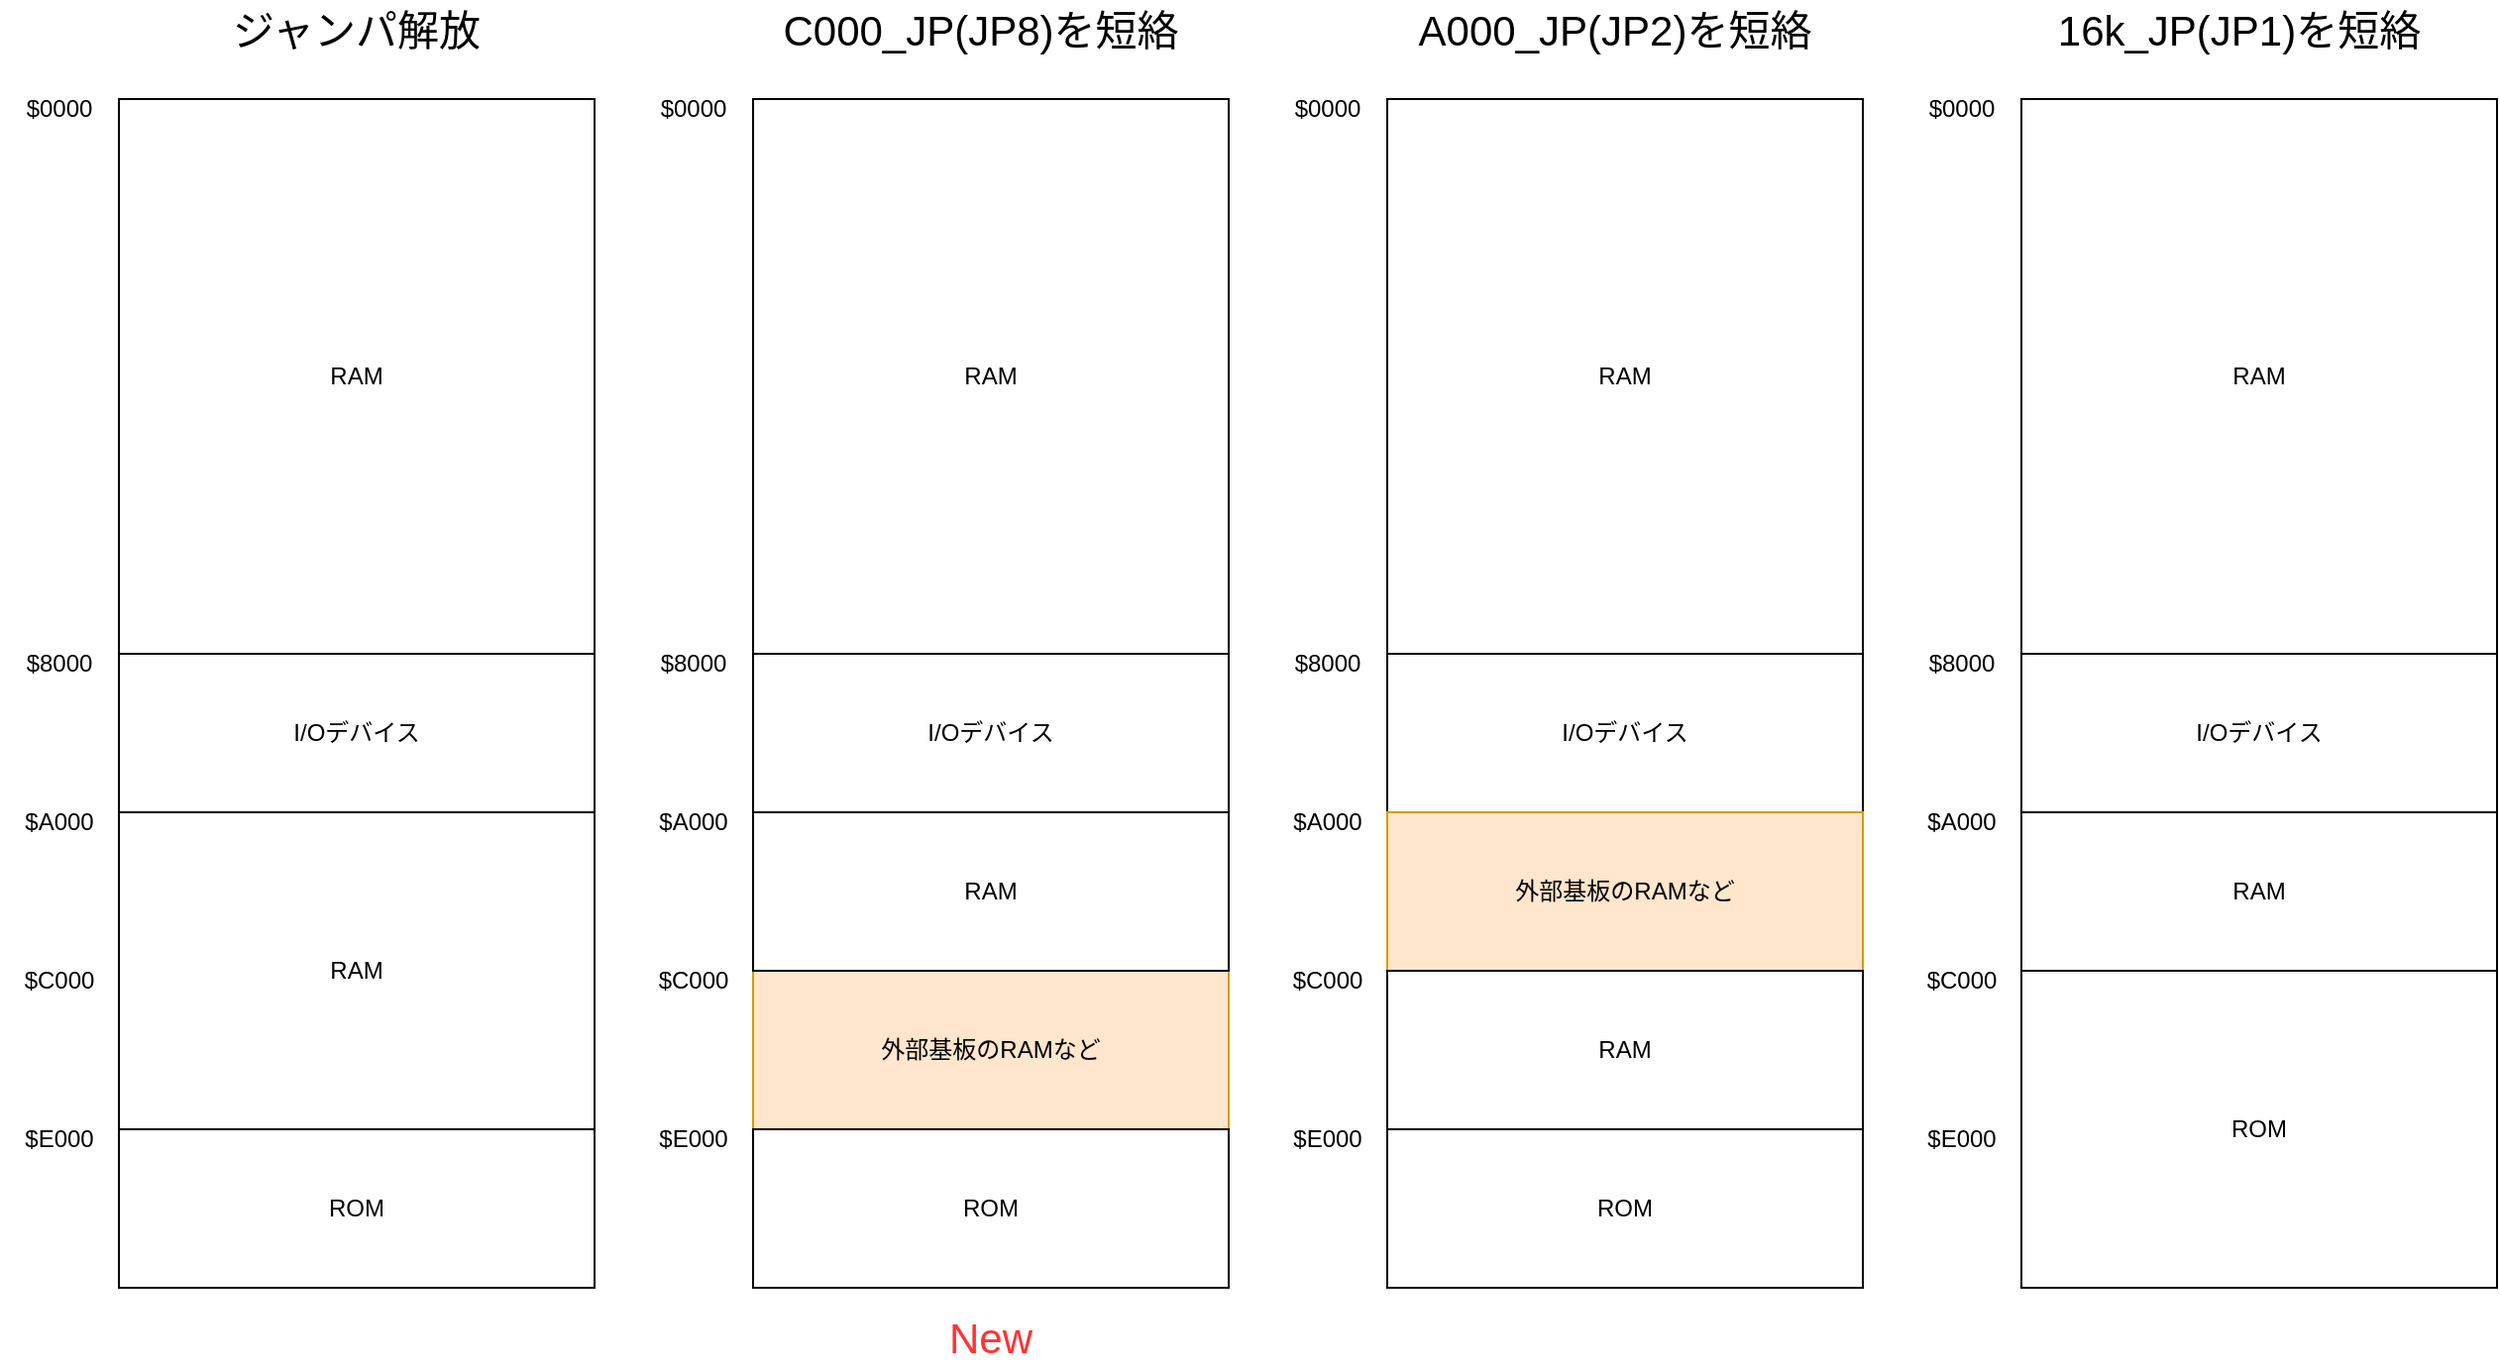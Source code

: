 <mxfile version="16.5.1" type="device"><diagram id="sXQaLuw93szopUMt0VKV" name="ページ1"><mxGraphModel dx="3235" dy="1212" grid="0" gridSize="10" guides="1" tooltips="1" connect="1" arrows="1" fold="1" page="1" pageScale="1" pageWidth="1169" pageHeight="827" math="0" shadow="0"><root><mxCell id="0"/><mxCell id="1" parent="0"/><mxCell id="LLJNX7MqW4J7nrKho1GF-1" value="I/Oデバイス" style="rounded=0;whiteSpace=wrap;html=1;" parent="1" vertex="1"><mxGeometry x="120" y="360" width="240" height="80" as="geometry"/></mxCell><mxCell id="LLJNX7MqW4J7nrKho1GF-2" value="外部基板のRAMなど" style="rounded=0;whiteSpace=wrap;html=1;fillColor=#ffe6cc;strokeColor=#d79b00;" parent="1" vertex="1"><mxGeometry x="120" y="520" width="240" height="80" as="geometry"/></mxCell><mxCell id="LLJNX7MqW4J7nrKho1GF-3" value="RAM" style="rounded=0;whiteSpace=wrap;html=1;" parent="1" vertex="1"><mxGeometry x="120" y="440" width="240" height="80" as="geometry"/></mxCell><mxCell id="LLJNX7MqW4J7nrKho1GF-4" value="ROM" style="rounded=0;whiteSpace=wrap;html=1;" parent="1" vertex="1"><mxGeometry x="120" y="600" width="240" height="80" as="geometry"/></mxCell><mxCell id="LLJNX7MqW4J7nrKho1GF-5" value="RAM" style="rounded=0;whiteSpace=wrap;html=1;" parent="1" vertex="1"><mxGeometry x="120" y="80" width="240" height="280" as="geometry"/></mxCell><mxCell id="LLJNX7MqW4J7nrKho1GF-6" value="&lt;span&gt;I/Oデバイス&lt;/span&gt;" style="rounded=0;whiteSpace=wrap;html=1;" parent="1" vertex="1"><mxGeometry x="-200" y="360" width="240" height="80" as="geometry"/></mxCell><mxCell id="LLJNX7MqW4J7nrKho1GF-7" value="RAM" style="rounded=0;whiteSpace=wrap;html=1;" parent="1" vertex="1"><mxGeometry x="-200" y="440" width="240" height="160" as="geometry"/></mxCell><mxCell id="LLJNX7MqW4J7nrKho1GF-9" value="ROM" style="rounded=0;whiteSpace=wrap;html=1;" parent="1" vertex="1"><mxGeometry x="-200" y="600" width="240" height="80" as="geometry"/></mxCell><mxCell id="LLJNX7MqW4J7nrKho1GF-10" value="RAM" style="rounded=0;whiteSpace=wrap;html=1;" parent="1" vertex="1"><mxGeometry x="-200" y="80" width="240" height="280" as="geometry"/></mxCell><mxCell id="LLJNX7MqW4J7nrKho1GF-11" value="$0000" style="text;html=1;strokeColor=none;fillColor=none;align=center;verticalAlign=middle;whiteSpace=wrap;rounded=0;" parent="1" vertex="1"><mxGeometry x="60" y="70" width="60" height="30" as="geometry"/></mxCell><mxCell id="LLJNX7MqW4J7nrKho1GF-12" value="$8000" style="text;html=1;strokeColor=none;fillColor=none;align=center;verticalAlign=middle;whiteSpace=wrap;rounded=0;" parent="1" vertex="1"><mxGeometry x="60" y="350" width="60" height="30" as="geometry"/></mxCell><mxCell id="LLJNX7MqW4J7nrKho1GF-13" value="$A000" style="text;html=1;strokeColor=none;fillColor=none;align=center;verticalAlign=middle;whiteSpace=wrap;rounded=0;" parent="1" vertex="1"><mxGeometry x="60" y="430" width="60" height="30" as="geometry"/></mxCell><mxCell id="LLJNX7MqW4J7nrKho1GF-14" value="$C000" style="text;html=1;strokeColor=none;fillColor=none;align=center;verticalAlign=middle;whiteSpace=wrap;rounded=0;" parent="1" vertex="1"><mxGeometry x="60" y="510" width="60" height="30" as="geometry"/></mxCell><mxCell id="LLJNX7MqW4J7nrKho1GF-15" value="$E000" style="text;html=1;strokeColor=none;fillColor=none;align=center;verticalAlign=middle;whiteSpace=wrap;rounded=0;" parent="1" vertex="1"><mxGeometry x="60" y="590" width="60" height="30" as="geometry"/></mxCell><mxCell id="LLJNX7MqW4J7nrKho1GF-16" value="$0000" style="text;html=1;strokeColor=none;fillColor=none;align=center;verticalAlign=middle;whiteSpace=wrap;rounded=0;" parent="1" vertex="1"><mxGeometry x="-260" y="70" width="60" height="30" as="geometry"/></mxCell><mxCell id="LLJNX7MqW4J7nrKho1GF-17" value="$8000" style="text;html=1;strokeColor=none;fillColor=none;align=center;verticalAlign=middle;whiteSpace=wrap;rounded=0;" parent="1" vertex="1"><mxGeometry x="-260" y="350" width="60" height="30" as="geometry"/></mxCell><mxCell id="LLJNX7MqW4J7nrKho1GF-18" value="$A000" style="text;html=1;strokeColor=none;fillColor=none;align=center;verticalAlign=middle;whiteSpace=wrap;rounded=0;" parent="1" vertex="1"><mxGeometry x="-260" y="430" width="60" height="30" as="geometry"/></mxCell><mxCell id="LLJNX7MqW4J7nrKho1GF-19" value="$C000" style="text;html=1;strokeColor=none;fillColor=none;align=center;verticalAlign=middle;whiteSpace=wrap;rounded=0;" parent="1" vertex="1"><mxGeometry x="-260" y="510" width="60" height="30" as="geometry"/></mxCell><mxCell id="LLJNX7MqW4J7nrKho1GF-20" value="$E000" style="text;html=1;strokeColor=none;fillColor=none;align=center;verticalAlign=middle;whiteSpace=wrap;rounded=0;" parent="1" vertex="1"><mxGeometry x="-260" y="590" width="60" height="30" as="geometry"/></mxCell><mxCell id="LLJNX7MqW4J7nrKho1GF-21" value="&lt;span&gt;I/Oデバイス&lt;/span&gt;" style="rounded=0;whiteSpace=wrap;html=1;" parent="1" vertex="1"><mxGeometry x="760" y="360" width="240" height="80" as="geometry"/></mxCell><mxCell id="LLJNX7MqW4J7nrKho1GF-22" value="RAM" style="rounded=0;whiteSpace=wrap;html=1;" parent="1" vertex="1"><mxGeometry x="760" y="440" width="240" height="80" as="geometry"/></mxCell><mxCell id="LLJNX7MqW4J7nrKho1GF-23" value="ROM" style="rounded=0;whiteSpace=wrap;html=1;" parent="1" vertex="1"><mxGeometry x="760" y="520" width="240" height="160" as="geometry"/></mxCell><mxCell id="LLJNX7MqW4J7nrKho1GF-24" value="RAM" style="rounded=0;whiteSpace=wrap;html=1;" parent="1" vertex="1"><mxGeometry x="760" y="80" width="240" height="280" as="geometry"/></mxCell><mxCell id="LLJNX7MqW4J7nrKho1GF-25" value="$0000" style="text;html=1;strokeColor=none;fillColor=none;align=center;verticalAlign=middle;whiteSpace=wrap;rounded=0;" parent="1" vertex="1"><mxGeometry x="700" y="70" width="60" height="30" as="geometry"/></mxCell><mxCell id="LLJNX7MqW4J7nrKho1GF-26" value="$8000" style="text;html=1;strokeColor=none;fillColor=none;align=center;verticalAlign=middle;whiteSpace=wrap;rounded=0;" parent="1" vertex="1"><mxGeometry x="700" y="350" width="60" height="30" as="geometry"/></mxCell><mxCell id="LLJNX7MqW4J7nrKho1GF-27" value="$A000" style="text;html=1;strokeColor=none;fillColor=none;align=center;verticalAlign=middle;whiteSpace=wrap;rounded=0;" parent="1" vertex="1"><mxGeometry x="700" y="430" width="60" height="30" as="geometry"/></mxCell><mxCell id="LLJNX7MqW4J7nrKho1GF-28" value="$C000" style="text;html=1;strokeColor=none;fillColor=none;align=center;verticalAlign=middle;whiteSpace=wrap;rounded=0;" parent="1" vertex="1"><mxGeometry x="700" y="510" width="60" height="30" as="geometry"/></mxCell><mxCell id="LLJNX7MqW4J7nrKho1GF-29" value="$E000" style="text;html=1;strokeColor=none;fillColor=none;align=center;verticalAlign=middle;whiteSpace=wrap;rounded=0;" parent="1" vertex="1"><mxGeometry x="700" y="590" width="60" height="30" as="geometry"/></mxCell><mxCell id="LLJNX7MqW4J7nrKho1GF-30" value="C000_JP(JP8)を短絡" style="text;html=1;strokeColor=none;fillColor=none;align=center;verticalAlign=middle;whiteSpace=wrap;rounded=0;fontSize=21;" parent="1" vertex="1"><mxGeometry x="130" y="30" width="210" height="30" as="geometry"/></mxCell><mxCell id="LLJNX7MqW4J7nrKho1GF-31" value="16k_JP(JP1)を短絡" style="text;html=1;strokeColor=none;fillColor=none;align=center;verticalAlign=middle;whiteSpace=wrap;rounded=0;fontSize=21;" parent="1" vertex="1"><mxGeometry x="770" y="30" width="200" height="30" as="geometry"/></mxCell><mxCell id="LLJNX7MqW4J7nrKho1GF-32" value="ジャンパ解放" style="text;html=1;strokeColor=none;fillColor=none;align=center;verticalAlign=middle;whiteSpace=wrap;rounded=0;fontSize=21;" parent="1" vertex="1"><mxGeometry x="-180" y="30" width="200" height="30" as="geometry"/></mxCell><mxCell id="-7Ez3fg5wWfV9W8AMrUk-1" value="I/Oデバイス" style="rounded=0;whiteSpace=wrap;html=1;" vertex="1" parent="1"><mxGeometry x="440" y="360" width="240" height="80" as="geometry"/></mxCell><mxCell id="-7Ez3fg5wWfV9W8AMrUk-2" value="外部基板のRAMなど" style="rounded=0;whiteSpace=wrap;html=1;fillColor=#ffe6cc;strokeColor=#d79b00;" vertex="1" parent="1"><mxGeometry x="440" y="440" width="240" height="80" as="geometry"/></mxCell><mxCell id="-7Ez3fg5wWfV9W8AMrUk-3" value="RAM" style="rounded=0;whiteSpace=wrap;html=1;" vertex="1" parent="1"><mxGeometry x="440" y="520" width="240" height="80" as="geometry"/></mxCell><mxCell id="-7Ez3fg5wWfV9W8AMrUk-4" value="ROM" style="rounded=0;whiteSpace=wrap;html=1;" vertex="1" parent="1"><mxGeometry x="440" y="600" width="240" height="80" as="geometry"/></mxCell><mxCell id="-7Ez3fg5wWfV9W8AMrUk-5" value="RAM" style="rounded=0;whiteSpace=wrap;html=1;" vertex="1" parent="1"><mxGeometry x="440" y="80" width="240" height="280" as="geometry"/></mxCell><mxCell id="-7Ez3fg5wWfV9W8AMrUk-6" value="$0000" style="text;html=1;strokeColor=none;fillColor=none;align=center;verticalAlign=middle;whiteSpace=wrap;rounded=0;" vertex="1" parent="1"><mxGeometry x="380" y="70" width="60" height="30" as="geometry"/></mxCell><mxCell id="-7Ez3fg5wWfV9W8AMrUk-7" value="$8000" style="text;html=1;strokeColor=none;fillColor=none;align=center;verticalAlign=middle;whiteSpace=wrap;rounded=0;" vertex="1" parent="1"><mxGeometry x="380" y="350" width="60" height="30" as="geometry"/></mxCell><mxCell id="-7Ez3fg5wWfV9W8AMrUk-8" value="$A000" style="text;html=1;strokeColor=none;fillColor=none;align=center;verticalAlign=middle;whiteSpace=wrap;rounded=0;" vertex="1" parent="1"><mxGeometry x="380" y="430" width="60" height="30" as="geometry"/></mxCell><mxCell id="-7Ez3fg5wWfV9W8AMrUk-9" value="$C000" style="text;html=1;strokeColor=none;fillColor=none;align=center;verticalAlign=middle;whiteSpace=wrap;rounded=0;" vertex="1" parent="1"><mxGeometry x="380" y="510" width="60" height="30" as="geometry"/></mxCell><mxCell id="-7Ez3fg5wWfV9W8AMrUk-10" value="$E000" style="text;html=1;strokeColor=none;fillColor=none;align=center;verticalAlign=middle;whiteSpace=wrap;rounded=0;" vertex="1" parent="1"><mxGeometry x="380" y="590" width="60" height="30" as="geometry"/></mxCell><mxCell id="-7Ez3fg5wWfV9W8AMrUk-11" value="A000_JP(JP2)を短絡" style="text;html=1;strokeColor=none;fillColor=none;align=center;verticalAlign=middle;whiteSpace=wrap;rounded=0;fontSize=21;" vertex="1" parent="1"><mxGeometry x="450" y="30" width="210" height="30" as="geometry"/></mxCell><mxCell id="-7Ez3fg5wWfV9W8AMrUk-12" value="New" style="text;html=1;strokeColor=none;fillColor=none;align=center;verticalAlign=middle;whiteSpace=wrap;rounded=0;fontSize=21;fontColor=#FF3333;" vertex="1" parent="1"><mxGeometry x="135" y="690" width="210" height="30" as="geometry"/></mxCell></root></mxGraphModel></diagram></mxfile>